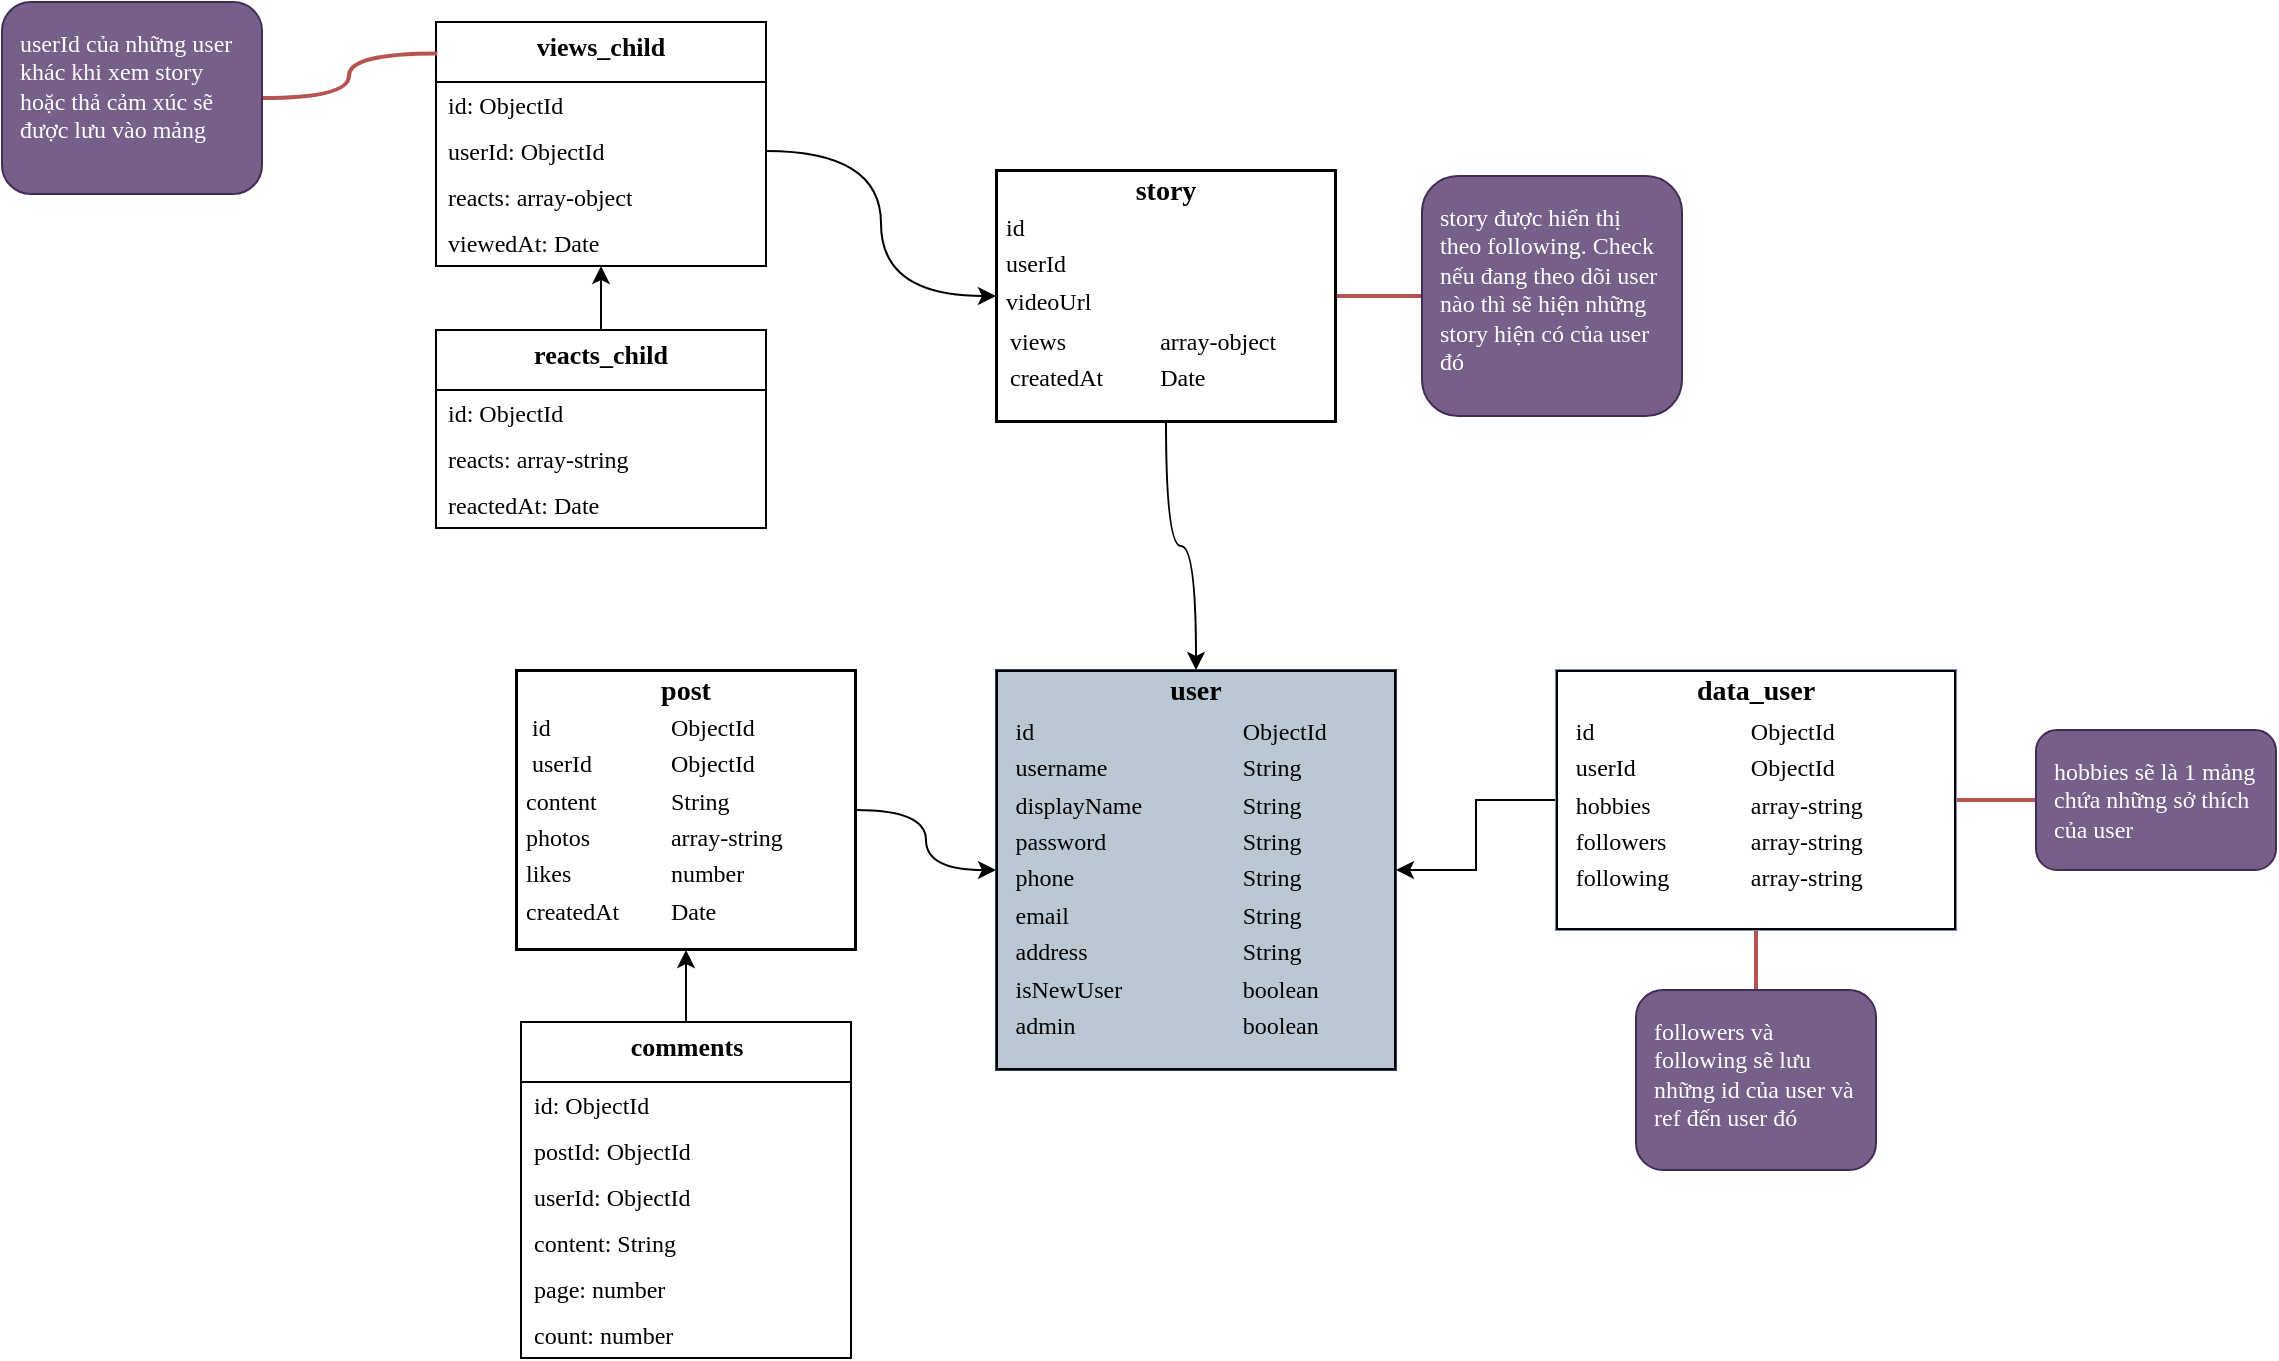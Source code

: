 <mxfile version="22.1.4" type="github">
  <diagram name="Page-1" id="efa7a0a1-bf9b-a30e-e6df-94a7791c09e9">
    <mxGraphModel dx="2336" dy="798" grid="1" gridSize="10" guides="1" tooltips="1" connect="1" arrows="1" fold="1" page="1" pageScale="1" pageWidth="827" pageHeight="1169" background="none" math="0" shadow="0">
      <root>
        <mxCell id="0" />
        <mxCell id="1" parent="0" />
        <mxCell id="nXoYVnP4sWO2JrviHPQS-160" value="" style="edgeStyle=orthogonalEdgeStyle;rounded=0;orthogonalLoop=1;jettySize=auto;html=1;fontFamily=Comic Sans MS;fontSize=12;fontColor=default;curved=1;startArrow=classic;startFill=1;endArrow=none;endFill=0;" parent="1" source="nXoYVnP4sWO2JrviHPQS-157" target="nXoYVnP4sWO2JrviHPQS-159" edge="1">
          <mxGeometry relative="1" as="geometry" />
        </mxCell>
        <mxCell id="41hNcN_Gn2_CRPLQVdJF-21" value="" style="edgeStyle=orthogonalEdgeStyle;rounded=0;orthogonalLoop=1;jettySize=auto;html=1;startArrow=classic;startFill=1;endArrow=none;endFill=0;" parent="1" source="nXoYVnP4sWO2JrviHPQS-157" target="41hNcN_Gn2_CRPLQVdJF-20" edge="1">
          <mxGeometry relative="1" as="geometry" />
        </mxCell>
        <mxCell id="nXoYVnP4sWO2JrviHPQS-157" value="&lt;div style=&quot;text-align: center; box-sizing: border-box; width: 100%; background-image: initial; background-position: initial; background-size: initial; background-repeat: initial; background-attachment: initial; background-origin: initial; background-clip: initial; padding: 2px;&quot;&gt;&lt;b&gt;&lt;font style=&quot;font-size: 14px;&quot;&gt;user&lt;/font&gt;&lt;/b&gt;&lt;/div&gt;&lt;table style=&quot;width:100%;font-size:1em;&quot; cellpadding=&quot;2&quot; cellspacing=&quot;0&quot;&gt;&lt;tbody&gt;&lt;tr&gt;&lt;td&gt;&lt;br&gt;&lt;/td&gt;&lt;td&gt;id&lt;/td&gt;&lt;td&gt;ObjectId&lt;/td&gt;&lt;/tr&gt;&lt;tr&gt;&lt;td&gt;&lt;br&gt;&lt;/td&gt;&lt;td&gt;username&lt;/td&gt;&lt;td&gt;String&lt;/td&gt;&lt;/tr&gt;&lt;tr&gt;&lt;td&gt;&lt;br&gt;&lt;/td&gt;&lt;td&gt;displayName&lt;/td&gt;&lt;td&gt;String&lt;/td&gt;&lt;/tr&gt;&lt;tr&gt;&lt;td&gt;&lt;br&gt;&lt;/td&gt;&lt;td&gt;password&lt;/td&gt;&lt;td&gt;String&lt;/td&gt;&lt;/tr&gt;&lt;tr&gt;&lt;td&gt;&lt;br&gt;&lt;/td&gt;&lt;td&gt;phone&lt;/td&gt;&lt;td&gt;String&lt;/td&gt;&lt;/tr&gt;&lt;tr&gt;&lt;td&gt;&lt;br&gt;&lt;/td&gt;&lt;td&gt;email&lt;/td&gt;&lt;td&gt;String&lt;/td&gt;&lt;/tr&gt;&lt;tr&gt;&lt;td&gt;&lt;br&gt;&lt;/td&gt;&lt;td&gt;address&lt;/td&gt;&lt;td&gt;String&lt;/td&gt;&lt;/tr&gt;&lt;tr&gt;&lt;td&gt;&lt;br&gt;&lt;/td&gt;&lt;td&gt;isNewUser&lt;/td&gt;&lt;td&gt;boolean&lt;/td&gt;&lt;/tr&gt;&lt;tr&gt;&lt;td&gt;&lt;br&gt;&lt;/td&gt;&lt;td&gt;admin&lt;/td&gt;&lt;td&gt;boolean&lt;/td&gt;&lt;/tr&gt;&lt;tr&gt;&lt;td&gt;&lt;br&gt;&lt;/td&gt;&lt;td&gt;&lt;br&gt;&lt;/td&gt;&lt;td&gt;&lt;br&gt;&lt;/td&gt;&lt;/tr&gt;&lt;tr&gt;&lt;td&gt;&lt;br&gt;&lt;/td&gt;&lt;td&gt;&lt;br&gt;&lt;/td&gt;&lt;td&gt;&lt;br&gt;&lt;/td&gt;&lt;/tr&gt;&lt;/tbody&gt;&lt;/table&gt;" style="verticalAlign=top;align=left;overflow=fill;html=1;whiteSpace=wrap;rounded=0;shadow=0;glass=0;spacing=9;fontFamily=Comic Sans MS;fontSize=12;fillColor=#bac8d3;textDirection=ltr;labelBackgroundColor=none;labelBorderColor=default;fillStyle=solid;strokeColor=#23445d;" parent="1" vertex="1">
          <mxGeometry x="-123" y="484" width="200" height="200" as="geometry" />
        </mxCell>
        <mxCell id="41hNcN_Gn2_CRPLQVdJF-19" value="" style="rounded=0;orthogonalLoop=1;jettySize=auto;html=1;endArrow=classic;endFill=1;edgeStyle=orthogonalEdgeStyle;startArrow=classic;startFill=1;" parent="1" source="nXoYVnP4sWO2JrviHPQS-159" target="nZpVSOsOOwoPVGHy4TQY-24" edge="1">
          <mxGeometry relative="1" as="geometry">
            <Array as="points">
              <mxPoint x="-278" y="679" />
              <mxPoint x="-278" y="679" />
            </Array>
          </mxGeometry>
        </mxCell>
        <mxCell id="nXoYVnP4sWO2JrviHPQS-159" value="&lt;div style=&quot;text-align: center; box-sizing: border-box; width: 100%; background-image: initial; background-position: initial; background-size: initial; background-repeat: initial; background-attachment: initial; background-origin: initial; background-clip: initial; padding: 2px;&quot;&gt;&lt;span style=&quot;font-size: 14px;&quot;&gt;&lt;b&gt;post&lt;/b&gt;&lt;/span&gt;&lt;br&gt;&lt;table style=&quot;font-size: 1em; text-align: left; width: 100%;&quot; cellpadding=&quot;2&quot; cellspacing=&quot;0&quot;&gt;&lt;tbody&gt;&lt;tr&gt;&lt;td&gt;&amp;nbsp;id&lt;/td&gt;&lt;td&gt;ObjectId&lt;/td&gt;&lt;td&gt;&lt;br&gt;&lt;/td&gt;&lt;/tr&gt;&lt;tr&gt;&lt;td&gt;&amp;nbsp;userId&lt;/td&gt;&lt;td&gt;ObjectId&lt;/td&gt;&lt;td&gt;&lt;br&gt;&lt;/td&gt;&lt;/tr&gt;&lt;tr&gt;&lt;td&gt;content&lt;br&gt;&lt;/td&gt;&lt;td&gt;String&lt;/td&gt;&lt;td&gt;&lt;br&gt;&lt;/td&gt;&lt;/tr&gt;&lt;tr&gt;&lt;td&gt;photos&lt;/td&gt;&lt;td&gt;array-string&lt;/td&gt;&lt;td&gt;&lt;br&gt;&lt;/td&gt;&lt;/tr&gt;&lt;tr&gt;&lt;td&gt;likes&lt;/td&gt;&lt;td&gt;number&lt;/td&gt;&lt;td&gt;&lt;br&gt;&lt;/td&gt;&lt;/tr&gt;&lt;tr&gt;&lt;td&gt;createdAt&lt;/td&gt;&lt;td&gt;Date&lt;/td&gt;&lt;td&gt;&lt;br&gt;&lt;/td&gt;&lt;/tr&gt;&lt;tr&gt;&lt;td&gt;&lt;br&gt;&lt;/td&gt;&lt;td&gt;&lt;br&gt;&lt;/td&gt;&lt;td&gt;&lt;br&gt;&lt;/td&gt;&lt;/tr&gt;&lt;/tbody&gt;&lt;/table&gt;&lt;/div&gt;" style="verticalAlign=top;align=left;overflow=fill;html=1;rounded=0;shadow=0;glass=0;strokeColor=default;spacing=9;fontFamily=Comic Sans MS;fontSize=12;fontColor=default;fillColor=default;gradientColor=none;textDirection=ltr;labelBackgroundColor=default;labelBorderColor=default;fillStyle=solid;whiteSpace=wrap;" parent="1" vertex="1">
          <mxGeometry x="-363" y="484" width="170" height="140" as="geometry" />
        </mxCell>
        <mxCell id="nZpVSOsOOwoPVGHy4TQY-21" value="" style="edgeStyle=orthogonalEdgeStyle;curved=1;rounded=0;orthogonalLoop=1;jettySize=auto;html=1;fontFamily=Comic Sans MS;fontSize=12;fontColor=default;startSize=30;" parent="1" source="nZpVSOsOOwoPVGHy4TQY-11" target="nXoYVnP4sWO2JrviHPQS-157" edge="1">
          <mxGeometry relative="1" as="geometry" />
        </mxCell>
        <mxCell id="41hNcN_Gn2_CRPLQVdJF-29" value="" style="edgeStyle=orthogonalEdgeStyle;rounded=0;orthogonalLoop=1;jettySize=auto;html=1;endArrow=none;endFill=0;fillColor=#f8cecc;strokeColor=#b85450;strokeWidth=2;" parent="1" source="nZpVSOsOOwoPVGHy4TQY-11" target="41hNcN_Gn2_CRPLQVdJF-28" edge="1">
          <mxGeometry relative="1" as="geometry" />
        </mxCell>
        <mxCell id="KwCG9gh6iauRUMpYjet7-10" value="" style="edgeStyle=orthogonalEdgeStyle;rounded=0;orthogonalLoop=1;jettySize=auto;html=1;curved=1;startArrow=classic;startFill=1;endArrow=none;endFill=0;" edge="1" parent="1" source="nZpVSOsOOwoPVGHy4TQY-11" target="KwCG9gh6iauRUMpYjet7-4">
          <mxGeometry relative="1" as="geometry" />
        </mxCell>
        <mxCell id="nZpVSOsOOwoPVGHy4TQY-11" value="&lt;div style=&quot;text-align: center; box-sizing: border-box; width: 100%; background-image: initial; background-position: initial; background-size: initial; background-repeat: initial; background-attachment: initial; background-origin: initial; background-clip: initial; padding: 2px;&quot;&gt;&lt;span style=&quot;font-size: 14px;&quot;&gt;&lt;b&gt;story&lt;/b&gt;&lt;/span&gt;&lt;br&gt;&lt;table style=&quot;font-size: 1em; text-align: left; width: 100%;&quot; cellpadding=&quot;2&quot; cellspacing=&quot;0&quot;&gt;&lt;tbody&gt;&lt;tr&gt;&lt;td&gt;id&lt;/td&gt;&lt;td&gt;ObjectId&lt;/td&gt;&lt;/tr&gt;&lt;tr&gt;&lt;td&gt;userId&lt;/td&gt;&lt;td&gt;ObjectId&lt;/td&gt;&lt;/tr&gt;&lt;tr&gt;&lt;td&gt;videoUrl&lt;/td&gt;&lt;td&gt;String&lt;/td&gt;&lt;/tr&gt;&lt;tr&gt;&lt;td&gt;&lt;table style=&quot;border-color: var(--border-color); font-size: 1em; width: 167px;&quot; cellpadding=&quot;2&quot; cellspacing=&quot;0&quot;&gt;&lt;tbody style=&quot;border-color: var(--border-color);&quot;&gt;&lt;tr style=&quot;border-color: var(--border-color);&quot;&gt;&lt;td style=&quot;border-color: var(--border-color);&quot;&gt;views&lt;/td&gt;&lt;td style=&quot;border-color: var(--border-color);&quot;&gt;array-object&lt;/td&gt;&lt;/tr&gt;&lt;tr style=&quot;border-color: var(--border-color);&quot;&gt;&lt;td style=&quot;border-color: var(--border-color);&quot;&gt;createdAt&lt;/td&gt;&lt;td style=&quot;border-color: var(--border-color);&quot;&gt;Date&lt;/td&gt;&lt;/tr&gt;&lt;/tbody&gt;&lt;/table&gt;&lt;/td&gt;&lt;td&gt;&lt;br&gt;&lt;/td&gt;&lt;/tr&gt;&lt;tr&gt;&lt;td&gt;&lt;br&gt;&lt;/td&gt;&lt;td&gt;&lt;br&gt;&lt;/td&gt;&lt;/tr&gt;&lt;/tbody&gt;&lt;/table&gt;&lt;/div&gt;" style="verticalAlign=top;align=left;overflow=fill;html=1;rounded=0;shadow=0;glass=0;strokeColor=default;spacing=9;fontFamily=Comic Sans MS;fontSize=12;fontColor=default;fillColor=default;gradientColor=none;textDirection=ltr;labelBackgroundColor=default;labelBorderColor=default;fillStyle=solid;whiteSpace=wrap;" parent="1" vertex="1">
          <mxGeometry x="-123" y="234" width="170" height="126" as="geometry" />
        </mxCell>
        <mxCell id="nZpVSOsOOwoPVGHy4TQY-23" value="comments" style="swimlane;fontStyle=1;childLayout=stackLayout;horizontal=1;startSize=30;horizontalStack=0;resizeParent=1;resizeParentMax=0;resizeLast=0;collapsible=1;marginBottom=0;whiteSpace=wrap;html=1;rounded=0;shadow=0;glass=0;labelBackgroundColor=none;labelBorderColor=none;strokeColor=default;align=center;verticalAlign=middle;spacing=9;fontFamily=Comic Sans MS;fontSize=13;fontColor=default;fillColor=default;gradientColor=none;spacingTop=-7;swimlaneFillColor=default;" parent="1" vertex="1">
          <mxGeometry x="-360.5" y="660" width="165" height="168" as="geometry">
            <mxRectangle x="-155" y="450" width="90" height="40" as="alternateBounds" />
          </mxGeometry>
        </mxCell>
        <mxCell id="nZpVSOsOOwoPVGHy4TQY-24" value="id: ObjectId" style="text;strokeColor=none;fillColor=none;align=left;verticalAlign=middle;spacingLeft=4;spacingRight=4;overflow=hidden;points=[[0,0.5],[1,0.5]];portConstraint=eastwest;rotatable=0;whiteSpace=wrap;html=1;fontSize=12;fontFamily=Comic Sans MS;fontColor=default;" parent="nZpVSOsOOwoPVGHy4TQY-23" vertex="1">
          <mxGeometry y="30" width="165" height="23" as="geometry" />
        </mxCell>
        <mxCell id="nZpVSOsOOwoPVGHy4TQY-25" value="postId: ObjectId" style="text;strokeColor=none;fillColor=none;align=left;verticalAlign=middle;spacingLeft=4;spacingRight=4;overflow=hidden;points=[[0,0.5],[1,0.5]];portConstraint=eastwest;rotatable=0;whiteSpace=wrap;html=1;fontSize=12;fontFamily=Comic Sans MS;fontColor=default;" parent="nZpVSOsOOwoPVGHy4TQY-23" vertex="1">
          <mxGeometry y="53" width="165" height="23" as="geometry" />
        </mxCell>
        <mxCell id="41hNcN_Gn2_CRPLQVdJF-18" value="userId: ObjectId" style="text;strokeColor=none;fillColor=none;align=left;verticalAlign=middle;spacingLeft=4;spacingRight=4;overflow=hidden;points=[[0,0.5],[1,0.5]];portConstraint=eastwest;rotatable=0;whiteSpace=wrap;html=1;fontSize=12;fontFamily=Comic Sans MS;fontColor=default;" parent="nZpVSOsOOwoPVGHy4TQY-23" vertex="1">
          <mxGeometry y="76" width="165" height="23" as="geometry" />
        </mxCell>
        <mxCell id="nZpVSOsOOwoPVGHy4TQY-26" value="content: String" style="text;strokeColor=none;fillColor=none;align=left;verticalAlign=middle;spacingLeft=4;spacingRight=4;overflow=hidden;points=[[0,0.5],[1,0.5]];portConstraint=eastwest;rotatable=0;whiteSpace=wrap;html=1;fontSize=12;fontFamily=Comic Sans MS;fontColor=default;" parent="nZpVSOsOOwoPVGHy4TQY-23" vertex="1">
          <mxGeometry y="99" width="165" height="23" as="geometry" />
        </mxCell>
        <mxCell id="nZpVSOsOOwoPVGHy4TQY-27" value="page: number" style="text;strokeColor=none;fillColor=none;align=left;verticalAlign=middle;spacingLeft=4;spacingRight=4;overflow=hidden;points=[[0,0.5],[1,0.5]];portConstraint=eastwest;rotatable=0;whiteSpace=wrap;html=1;fontSize=12;fontFamily=Comic Sans MS;fontColor=default;" parent="nZpVSOsOOwoPVGHy4TQY-23" vertex="1">
          <mxGeometry y="122" width="165" height="23" as="geometry" />
        </mxCell>
        <mxCell id="nZpVSOsOOwoPVGHy4TQY-28" value="count: number" style="text;strokeColor=none;fillColor=none;align=left;verticalAlign=middle;spacingLeft=4;spacingRight=4;overflow=hidden;points=[[0,0.5],[1,0.5]];portConstraint=eastwest;rotatable=0;whiteSpace=wrap;html=1;fontSize=12;fontFamily=Comic Sans MS;fontColor=default;" parent="nZpVSOsOOwoPVGHy4TQY-23" vertex="1">
          <mxGeometry y="145" width="165" height="23" as="geometry" />
        </mxCell>
        <mxCell id="41hNcN_Gn2_CRPLQVdJF-25" value="" style="edgeStyle=orthogonalEdgeStyle;rounded=0;orthogonalLoop=1;jettySize=auto;html=1;endArrow=none;endFill=0;fillColor=#f8cecc;strokeColor=#b85450;strokeWidth=2;" parent="1" source="41hNcN_Gn2_CRPLQVdJF-20" target="41hNcN_Gn2_CRPLQVdJF-24" edge="1">
          <mxGeometry relative="1" as="geometry" />
        </mxCell>
        <mxCell id="41hNcN_Gn2_CRPLQVdJF-32" value="" style="edgeStyle=orthogonalEdgeStyle;rounded=0;orthogonalLoop=1;jettySize=auto;html=1;fillColor=#f8cecc;strokeColor=#b85450;strokeWidth=2;endArrow=none;endFill=0;" parent="1" source="41hNcN_Gn2_CRPLQVdJF-20" target="41hNcN_Gn2_CRPLQVdJF-31" edge="1">
          <mxGeometry relative="1" as="geometry" />
        </mxCell>
        <mxCell id="41hNcN_Gn2_CRPLQVdJF-20" value="&lt;div style=&quot;text-align: center; box-sizing: border-box; width: 100%; background-image: initial; background-position: initial; background-size: initial; background-repeat: initial; background-attachment: initial; background-origin: initial; background-clip: initial; padding: 2px;&quot;&gt;&lt;b&gt;&lt;font style=&quot;font-size: 14px;&quot;&gt;data_user&lt;/font&gt;&lt;/b&gt;&lt;/div&gt;&lt;table style=&quot;width:100%;font-size:1em;&quot; cellpadding=&quot;2&quot; cellspacing=&quot;0&quot;&gt;&lt;tbody&gt;&lt;tr&gt;&lt;td&gt;&lt;br&gt;&lt;/td&gt;&lt;td&gt;id&lt;/td&gt;&lt;td&gt;ObjectId&lt;/td&gt;&lt;/tr&gt;&lt;tr&gt;&lt;td&gt;&lt;br&gt;&lt;/td&gt;&lt;td&gt;userId&lt;/td&gt;&lt;td&gt;ObjectId&lt;/td&gt;&lt;/tr&gt;&lt;tr&gt;&lt;td&gt;&lt;br&gt;&lt;/td&gt;&lt;td&gt;hobbies&lt;/td&gt;&lt;td&gt;array-string&lt;/td&gt;&lt;/tr&gt;&lt;tr&gt;&lt;td&gt;&lt;br&gt;&lt;/td&gt;&lt;td&gt;followers&lt;/td&gt;&lt;td&gt;array-string&lt;/td&gt;&lt;/tr&gt;&lt;tr&gt;&lt;td&gt;&lt;br&gt;&lt;/td&gt;&lt;td&gt;following&lt;/td&gt;&lt;td&gt;array-string&lt;/td&gt;&lt;/tr&gt;&lt;tr&gt;&lt;td&gt;&lt;br&gt;&lt;/td&gt;&lt;td&gt;&lt;br&gt;&lt;/td&gt;&lt;td&gt;&lt;br&gt;&lt;/td&gt;&lt;/tr&gt;&lt;/tbody&gt;&lt;/table&gt;" style="verticalAlign=top;align=left;overflow=fill;html=1;whiteSpace=wrap;rounded=0;shadow=0;glass=0;strokeColor=#6c8ebf;spacing=9;fontFamily=Comic Sans MS;fontSize=12;fontColor=default;fillColor=#dae8fc;gradientColor=none;textDirection=ltr;labelBackgroundColor=default;labelBorderColor=default;" parent="1" vertex="1">
          <mxGeometry x="157" y="484" width="200" height="130" as="geometry" />
        </mxCell>
        <mxCell id="41hNcN_Gn2_CRPLQVdJF-24" value="followers và following sẽ lưu những id của user và ref đến user đó" style="whiteSpace=wrap;html=1;fontFamily=Comic Sans MS;align=left;verticalAlign=top;fillColor=#76608a;strokeColor=#432D57;rounded=1;shadow=0;glass=0;spacing=9;labelBackgroundColor=none;labelBorderColor=none;fontColor=#ffffff;" parent="1" vertex="1">
          <mxGeometry x="197" y="644" width="120" height="90" as="geometry" />
        </mxCell>
        <mxCell id="41hNcN_Gn2_CRPLQVdJF-28" value="story được hiển thị theo following. Check nếu đang theo dõi user nào thì sẽ hiện những story hiện có của user đó" style="whiteSpace=wrap;html=1;fontFamily=Comic Sans MS;align=left;verticalAlign=top;rounded=1;shadow=0;glass=0;spacing=9;labelBackgroundColor=none;labelBorderColor=none;fillStyle=solid;fillColor=#76608a;fontColor=#ffffff;strokeColor=#432D57;" parent="1" vertex="1">
          <mxGeometry x="90" y="237" width="130" height="120" as="geometry" />
        </mxCell>
        <mxCell id="41hNcN_Gn2_CRPLQVdJF-31" value="hobbies sẽ là 1 mảng chứa những sở thích của user" style="whiteSpace=wrap;html=1;fontFamily=Comic Sans MS;align=left;verticalAlign=top;fillColor=#76608a;strokeColor=#432D57;rounded=1;shadow=0;glass=0;spacing=9;labelBackgroundColor=none;labelBorderColor=none;fontColor=#ffffff;" parent="1" vertex="1">
          <mxGeometry x="397" y="514" width="120" height="70" as="geometry" />
        </mxCell>
        <mxCell id="KwCG9gh6iauRUMpYjet7-2" value="views_child" style="swimlane;fontStyle=1;childLayout=stackLayout;horizontal=1;startSize=30;horizontalStack=0;resizeParent=1;resizeParentMax=0;resizeLast=0;collapsible=1;marginBottom=0;whiteSpace=wrap;html=1;rounded=0;shadow=0;glass=0;labelBackgroundColor=none;labelBorderColor=none;strokeColor=default;align=center;verticalAlign=middle;spacing=9;fontFamily=Comic Sans MS;fontSize=13;fontColor=default;fillColor=default;gradientColor=none;spacingTop=-7;swimlaneFillColor=default;" vertex="1" parent="1">
          <mxGeometry x="-403" y="160" width="165" height="122" as="geometry">
            <mxRectangle x="-403" y="160" width="90" height="40" as="alternateBounds" />
          </mxGeometry>
        </mxCell>
        <mxCell id="KwCG9gh6iauRUMpYjet7-3" value="id: ObjectId" style="text;strokeColor=none;fillColor=none;align=left;verticalAlign=middle;spacingLeft=4;spacingRight=4;overflow=hidden;points=[[0,0.5],[1,0.5]];portConstraint=eastwest;rotatable=0;whiteSpace=wrap;html=1;fontSize=12;fontFamily=Comic Sans MS;fontColor=default;" vertex="1" parent="KwCG9gh6iauRUMpYjet7-2">
          <mxGeometry y="30" width="165" height="23" as="geometry" />
        </mxCell>
        <mxCell id="KwCG9gh6iauRUMpYjet7-4" value="userId: ObjectId" style="text;strokeColor=none;fillColor=none;align=left;verticalAlign=middle;spacingLeft=4;spacingRight=4;overflow=hidden;points=[[0,0.5],[1,0.5]];portConstraint=eastwest;rotatable=0;whiteSpace=wrap;html=1;fontSize=12;fontFamily=Comic Sans MS;fontColor=default;" vertex="1" parent="KwCG9gh6iauRUMpYjet7-2">
          <mxGeometry y="53" width="165" height="23" as="geometry" />
        </mxCell>
        <mxCell id="KwCG9gh6iauRUMpYjet7-23" value="reacts: array-object" style="text;strokeColor=none;fillColor=none;align=left;verticalAlign=middle;spacingLeft=4;spacingRight=4;overflow=hidden;points=[[0,0.5],[1,0.5]];portConstraint=eastwest;rotatable=0;whiteSpace=wrap;html=1;fontSize=12;fontFamily=Comic Sans MS;fontColor=default;" vertex="1" parent="KwCG9gh6iauRUMpYjet7-2">
          <mxGeometry y="76" width="165" height="23" as="geometry" />
        </mxCell>
        <mxCell id="KwCG9gh6iauRUMpYjet7-5" value="viewedAt: Date" style="text;strokeColor=none;fillColor=none;align=left;verticalAlign=middle;spacingLeft=4;spacingRight=4;overflow=hidden;points=[[0,0.5],[1,0.5]];portConstraint=eastwest;rotatable=0;whiteSpace=wrap;html=1;fontSize=12;fontFamily=Comic Sans MS;fontColor=default;" vertex="1" parent="KwCG9gh6iauRUMpYjet7-2">
          <mxGeometry y="99" width="165" height="23" as="geometry" />
        </mxCell>
        <mxCell id="KwCG9gh6iauRUMpYjet7-22" value="" style="edgeStyle=orthogonalEdgeStyle;rounded=0;orthogonalLoop=1;jettySize=auto;html=1;" edge="1" parent="1" source="KwCG9gh6iauRUMpYjet7-11" target="KwCG9gh6iauRUMpYjet7-5">
          <mxGeometry relative="1" as="geometry">
            <Array as="points">
              <mxPoint x="-321" y="260" />
              <mxPoint x="-321" y="260" />
            </Array>
          </mxGeometry>
        </mxCell>
        <mxCell id="KwCG9gh6iauRUMpYjet7-11" value="reacts_child" style="swimlane;fontStyle=1;childLayout=stackLayout;horizontal=1;startSize=30;horizontalStack=0;resizeParent=1;resizeParentMax=0;resizeLast=0;collapsible=1;marginBottom=0;whiteSpace=wrap;html=1;rounded=0;shadow=0;glass=0;labelBackgroundColor=none;labelBorderColor=none;strokeColor=default;align=center;verticalAlign=middle;spacing=9;fontFamily=Comic Sans MS;fontSize=13;fontColor=default;fillColor=default;gradientColor=none;spacingTop=-7;swimlaneFillColor=default;" vertex="1" parent="1">
          <mxGeometry x="-403" y="314" width="165" height="99" as="geometry">
            <mxRectangle x="-155" y="450" width="90" height="40" as="alternateBounds" />
          </mxGeometry>
        </mxCell>
        <mxCell id="KwCG9gh6iauRUMpYjet7-12" value="id: ObjectId" style="text;strokeColor=none;fillColor=none;align=left;verticalAlign=middle;spacingLeft=4;spacingRight=4;overflow=hidden;points=[[0,0.5],[1,0.5]];portConstraint=eastwest;rotatable=0;whiteSpace=wrap;html=1;fontSize=12;fontFamily=Comic Sans MS;fontColor=default;" vertex="1" parent="KwCG9gh6iauRUMpYjet7-11">
          <mxGeometry y="30" width="165" height="23" as="geometry" />
        </mxCell>
        <mxCell id="KwCG9gh6iauRUMpYjet7-16" value="reacts: array-string" style="text;strokeColor=none;fillColor=none;align=left;verticalAlign=middle;spacingLeft=4;spacingRight=4;overflow=hidden;points=[[0,0.5],[1,0.5]];portConstraint=eastwest;rotatable=0;whiteSpace=wrap;html=1;fontSize=12;fontFamily=Comic Sans MS;fontColor=default;" vertex="1" parent="KwCG9gh6iauRUMpYjet7-11">
          <mxGeometry y="53" width="165" height="23" as="geometry" />
        </mxCell>
        <mxCell id="KwCG9gh6iauRUMpYjet7-14" value="reactedAt: Date" style="text;strokeColor=none;fillColor=none;align=left;verticalAlign=middle;spacingLeft=4;spacingRight=4;overflow=hidden;points=[[0,0.5],[1,0.5]];portConstraint=eastwest;rotatable=0;whiteSpace=wrap;html=1;fontSize=12;fontFamily=Comic Sans MS;fontColor=default;" vertex="1" parent="KwCG9gh6iauRUMpYjet7-11">
          <mxGeometry y="76" width="165" height="23" as="geometry" />
        </mxCell>
        <mxCell id="KwCG9gh6iauRUMpYjet7-19" value="" style="edgeStyle=orthogonalEdgeStyle;rounded=0;orthogonalLoop=1;jettySize=auto;html=1;exitX=1;exitY=0.5;exitDx=0;exitDy=0;strokeWidth=2;fillColor=#f8cecc;strokeColor=#b85450;endArrow=none;endFill=0;entryX=0.004;entryY=0.129;entryDx=0;entryDy=0;entryPerimeter=0;curved=1;" edge="1" parent="1" source="KwCG9gh6iauRUMpYjet7-18" target="KwCG9gh6iauRUMpYjet7-2">
          <mxGeometry relative="1" as="geometry">
            <mxPoint x="-463" y="350.004" as="targetPoint" />
          </mxGeometry>
        </mxCell>
        <mxCell id="KwCG9gh6iauRUMpYjet7-18" value="userId của những user khác khi xem story hoặc thả cảm xúc sẽ được lưu vào mảng" style="whiteSpace=wrap;html=1;fontFamily=Comic Sans MS;align=left;verticalAlign=top;rounded=1;shadow=0;glass=0;spacing=9;labelBackgroundColor=none;labelBorderColor=none;fillStyle=solid;fillColor=#76608a;fontColor=#ffffff;strokeColor=#432D57;" vertex="1" parent="1">
          <mxGeometry x="-620" y="150.0" width="130" height="96" as="geometry" />
        </mxCell>
      </root>
    </mxGraphModel>
  </diagram>
</mxfile>
